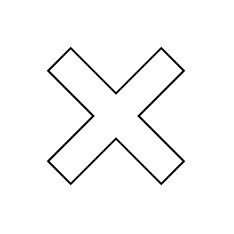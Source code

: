 <mxfile>
    <diagram id="16HMnKEzTs1qxt0UE2W5" name="Page-1">
        <mxGraphModel dx="604" dy="467" grid="1" gridSize="10" guides="1" tooltips="1" connect="1" arrows="1" fold="1" page="1" pageScale="1" pageWidth="850" pageHeight="1100" math="0" shadow="0">
            <root>
                <mxCell id="0"/>
                <mxCell id="1" parent="0"/>
                <mxCell id="8" value="" style="shape=cross;whiteSpace=wrap;html=1;direction=north;rotation=45;" vertex="1" parent="1">
                    <mxGeometry x="530" y="200" width="80" height="80" as="geometry"/>
                </mxCell>
            </root>
        </mxGraphModel>
    </diagram>
</mxfile>